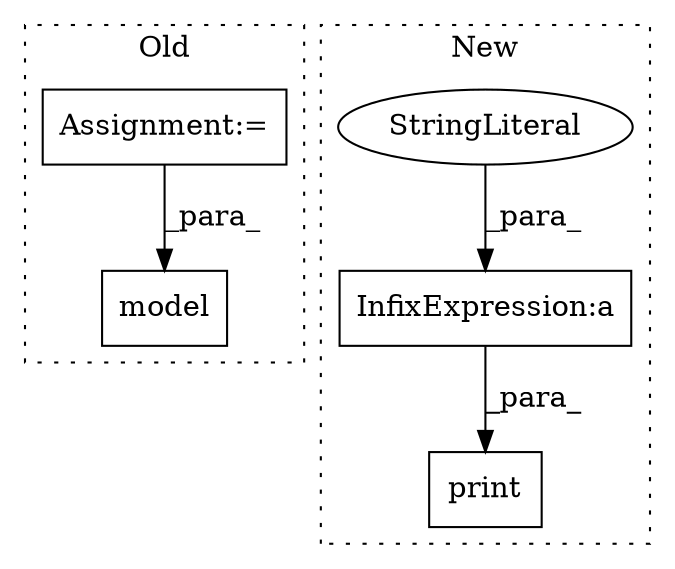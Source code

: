 digraph G {
subgraph cluster0 {
1 [label="model" a="32" s="3400,3407" l="6,1" shape="box"];
5 [label="Assignment:=" a="7" s="3130" l="1" shape="box"];
label = "Old";
style="dotted";
}
subgraph cluster1 {
2 [label="print" a="32" s="2253,2299" l="6,1" shape="box"];
3 [label="InfixExpression:a" a="27" s="2279" l="3" shape="box"];
4 [label="StringLiteral" a="45" s="2259" l="20" shape="ellipse"];
label = "New";
style="dotted";
}
3 -> 2 [label="_para_"];
4 -> 3 [label="_para_"];
5 -> 1 [label="_para_"];
}